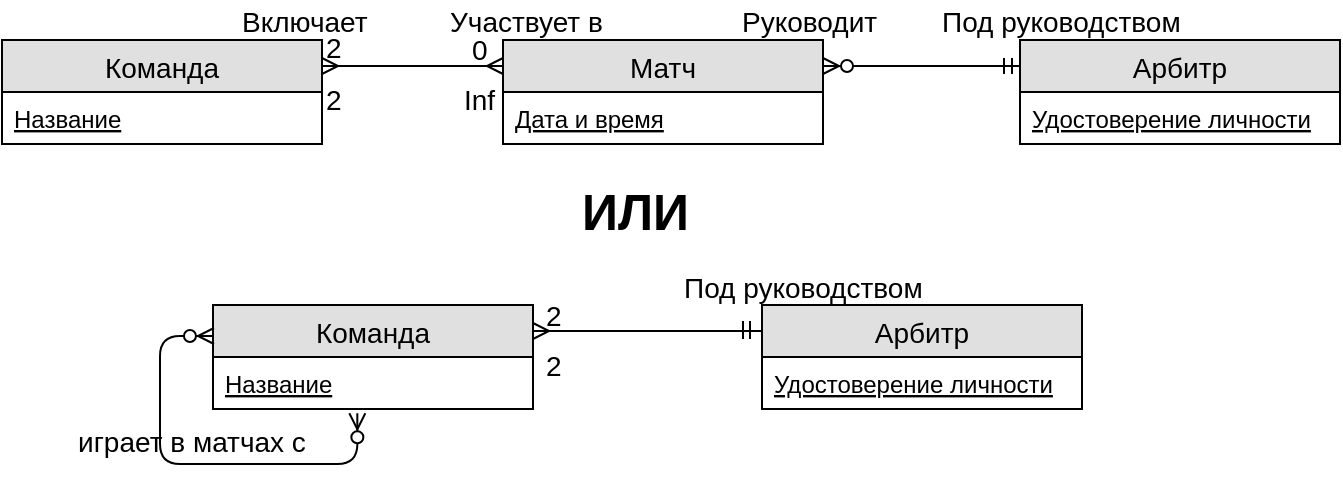 <mxfile version="12.1.3" type="device" pages="1"><diagram id="tSeS69B-rhRYQ_OUYbJA" name="Page-1"><mxGraphModel dx="1024" dy="530" grid="0" gridSize="10" guides="1" tooltips="1" connect="1" arrows="1" fold="1" page="1" pageScale="1" pageWidth="827" pageHeight="1169" math="0" shadow="0"><root><mxCell id="0"/><mxCell id="1" parent="0"/><mxCell id="yDvbCNbfyAZkMNixFMga-1" value="Команда" style="swimlane;fontStyle=0;childLayout=stackLayout;horizontal=1;startSize=26;fillColor=#e0e0e0;horizontalStack=0;resizeParent=1;resizeParentMax=0;resizeLast=0;collapsible=1;marginBottom=0;swimlaneFillColor=#ffffff;align=center;fontSize=14;" parent="1" vertex="1"><mxGeometry x="118" y="102" width="160" height="52" as="geometry"/></mxCell><mxCell id="yDvbCNbfyAZkMNixFMga-2" value="Название" style="text;strokeColor=none;fillColor=none;spacingLeft=4;spacingRight=4;overflow=hidden;rotatable=0;points=[[0,0.5],[1,0.5]];portConstraint=eastwest;fontSize=12;fontStyle=4" parent="yDvbCNbfyAZkMNixFMga-1" vertex="1"><mxGeometry y="26" width="160" height="26" as="geometry"/></mxCell><mxCell id="yDvbCNbfyAZkMNixFMga-5" value="" style="fontSize=12;html=1;endArrow=ERmany;startArrow=ERmany;exitX=1;exitY=0.25;exitDx=0;exitDy=0;entryX=0;entryY=0.25;entryDx=0;entryDy=0;" parent="1" source="yDvbCNbfyAZkMNixFMga-1" target="yDvbCNbfyAZkMNixFMga-6" edge="1"><mxGeometry width="100" height="100" relative="1" as="geometry"><mxPoint x="82" y="351" as="sourcePoint"/><mxPoint x="182" y="251" as="targetPoint"/></mxGeometry></mxCell><mxCell id="yDvbCNbfyAZkMNixFMga-6" value="Матч" style="swimlane;fontStyle=0;childLayout=stackLayout;horizontal=1;startSize=26;fillColor=#e0e0e0;horizontalStack=0;resizeParent=1;resizeParentMax=0;resizeLast=0;collapsible=1;marginBottom=0;swimlaneFillColor=#ffffff;align=center;fontSize=14;" parent="1" vertex="1"><mxGeometry x="368.5" y="102" width="160" height="52" as="geometry"/></mxCell><mxCell id="yDvbCNbfyAZkMNixFMga-7" value="Дата и время" style="text;strokeColor=none;fillColor=none;spacingLeft=4;spacingRight=4;overflow=hidden;rotatable=0;points=[[0,0.5],[1,0.5]];portConstraint=eastwest;fontSize=12;fontStyle=4" parent="yDvbCNbfyAZkMNixFMga-6" vertex="1"><mxGeometry y="26" width="160" height="26" as="geometry"/></mxCell><mxCell id="yDvbCNbfyAZkMNixFMga-10" value="&lt;font style=&quot;font-size: 14px&quot;&gt;2&lt;/font&gt;" style="text;html=1;resizable=0;points=[];autosize=1;align=left;verticalAlign=top;spacingTop=-4;" parent="1" vertex="1"><mxGeometry x="278" y="121" width="18" height="14" as="geometry"/></mxCell><mxCell id="yDvbCNbfyAZkMNixFMga-11" value="Арбитр" style="swimlane;fontStyle=0;childLayout=stackLayout;horizontal=1;startSize=26;fillColor=#e0e0e0;horizontalStack=0;resizeParent=1;resizeParentMax=0;resizeLast=0;collapsible=1;marginBottom=0;swimlaneFillColor=#ffffff;align=center;fontSize=14;" parent="1" vertex="1"><mxGeometry x="627" y="102" width="160" height="52" as="geometry"/></mxCell><mxCell id="yDvbCNbfyAZkMNixFMga-12" value="Удостоверение личности" style="text;strokeColor=none;fillColor=none;spacingLeft=4;spacingRight=4;overflow=hidden;rotatable=0;points=[[0,0.5],[1,0.5]];portConstraint=eastwest;fontSize=12;fontStyle=4" parent="yDvbCNbfyAZkMNixFMga-11" vertex="1"><mxGeometry y="26" width="160" height="26" as="geometry"/></mxCell><mxCell id="yDvbCNbfyAZkMNixFMga-19" value="" style="fontSize=12;html=1;endArrow=ERzeroToMany;startArrow=ERmandOne;exitX=0;exitY=0.25;exitDx=0;exitDy=0;entryX=1;entryY=0.25;entryDx=0;entryDy=0;" parent="1" source="yDvbCNbfyAZkMNixFMga-11" target="yDvbCNbfyAZkMNixFMga-6" edge="1"><mxGeometry width="100" height="100" relative="1" as="geometry"><mxPoint x="554" y="191" as="sourcePoint"/><mxPoint x="606" y="220" as="targetPoint"/></mxGeometry></mxCell><mxCell id="yDvbCNbfyAZkMNixFMga-20" value="&lt;font style=&quot;font-size: 14px&quot;&gt;Руководит&lt;/font&gt;" style="text;html=1;resizable=0;points=[];autosize=1;align=left;verticalAlign=top;spacingTop=-4;" parent="1" vertex="1"><mxGeometry x="485.5" y="82" width="77" height="14" as="geometry"/></mxCell><mxCell id="yDvbCNbfyAZkMNixFMga-21" value="&lt;font style=&quot;font-size: 14px&quot;&gt;Под руководством&lt;/font&gt;" style="text;html=1;resizable=0;points=[];autosize=1;align=left;verticalAlign=top;spacingTop=-4;" parent="1" vertex="1"><mxGeometry x="457" y="214.5" width="129" height="14" as="geometry"/></mxCell><mxCell id="yDvbCNbfyAZkMNixFMga-22" value="&lt;font style=&quot;font-size: 14px&quot;&gt;Участвует в&lt;/font&gt;" style="text;html=1;resizable=0;points=[];autosize=1;align=left;verticalAlign=top;spacingTop=-4;" parent="1" vertex="1"><mxGeometry x="340" y="82" width="87" height="14" as="geometry"/></mxCell><mxCell id="yDvbCNbfyAZkMNixFMga-23" value="&lt;font style=&quot;font-size: 14px&quot;&gt;Включает&lt;/font&gt;" style="text;html=1;resizable=0;points=[];autosize=1;align=left;verticalAlign=top;spacingTop=-4;" parent="1" vertex="1"><mxGeometry x="236" y="82" width="73" height="14" as="geometry"/></mxCell><mxCell id="zuTEdNG8f5EQPKodLHXi-1" value="&lt;font style=&quot;font-size: 25px&quot;&gt;&lt;b&gt;ИЛИ&lt;/b&gt;&lt;/font&gt;" style="text;html=1;resizable=0;points=[];autosize=1;align=left;verticalAlign=top;spacingTop=-4;" parent="1" vertex="1"><mxGeometry x="405.5" y="169.5" width="64" height="18" as="geometry"/></mxCell><mxCell id="zuTEdNG8f5EQPKodLHXi-3" value="Команда" style="swimlane;fontStyle=0;childLayout=stackLayout;horizontal=1;startSize=26;fillColor=#e0e0e0;horizontalStack=0;resizeParent=1;resizeParentMax=0;resizeLast=0;collapsible=1;marginBottom=0;swimlaneFillColor=#ffffff;align=center;fontSize=14;" parent="1" vertex="1"><mxGeometry x="223.5" y="234.5" width="160" height="52" as="geometry"/></mxCell><mxCell id="zuTEdNG8f5EQPKodLHXi-5" value="Название" style="text;strokeColor=none;fillColor=none;spacingLeft=4;spacingRight=4;overflow=hidden;rotatable=0;points=[[0,0.5],[1,0.5]];portConstraint=eastwest;fontSize=12;fontStyle=4" parent="zuTEdNG8f5EQPKodLHXi-3" vertex="1"><mxGeometry y="26" width="160" height="26" as="geometry"/></mxCell><mxCell id="zuTEdNG8f5EQPKodLHXi-30" value="" style="fontSize=12;html=1;endArrow=ERzeroToMany;endFill=1;startArrow=ERzeroToMany;edgeStyle=orthogonalEdgeStyle;entryX=0.451;entryY=1.081;entryDx=0;entryDy=0;entryPerimeter=0;exitX=0.003;exitY=0.298;exitDx=0;exitDy=0;exitPerimeter=0;" parent="zuTEdNG8f5EQPKodLHXi-3" source="zuTEdNG8f5EQPKodLHXi-3" target="zuTEdNG8f5EQPKodLHXi-5" edge="1"><mxGeometry width="100" height="100" relative="1" as="geometry"><mxPoint x="-7.5" y="15.5" as="sourcePoint"/><mxPoint x="72" y="84" as="targetPoint"/><Array as="points"><mxPoint x="-26.5" y="15.5"/><mxPoint x="-26.5" y="79.5"/><mxPoint x="72.5" y="79.5"/></Array></mxGeometry></mxCell><mxCell id="zuTEdNG8f5EQPKodLHXi-18" value="Арбитр" style="swimlane;fontStyle=0;childLayout=stackLayout;horizontal=1;startSize=26;fillColor=#e0e0e0;horizontalStack=0;resizeParent=1;resizeParentMax=0;resizeLast=0;collapsible=1;marginBottom=0;swimlaneFillColor=#ffffff;align=center;fontSize=14;" parent="1" vertex="1"><mxGeometry x="498" y="234.5" width="160" height="52" as="geometry"/></mxCell><mxCell id="zuTEdNG8f5EQPKodLHXi-19" value="Удостоверение личности" style="text;strokeColor=none;fillColor=none;spacingLeft=4;spacingRight=4;overflow=hidden;rotatable=0;points=[[0,0.5],[1,0.5]];portConstraint=eastwest;fontSize=12;fontStyle=4" parent="zuTEdNG8f5EQPKodLHXi-18" vertex="1"><mxGeometry y="26" width="160" height="26" as="geometry"/></mxCell><mxCell id="zuTEdNG8f5EQPKodLHXi-22" value="" style="fontSize=12;html=1;endArrow=ERmany;entryX=1;entryY=0.25;entryDx=0;entryDy=0;exitX=0;exitY=0.25;exitDx=0;exitDy=0;" parent="1" source="zuTEdNG8f5EQPKodLHXi-18" target="zuTEdNG8f5EQPKodLHXi-3" edge="1"><mxGeometry width="100" height="100" relative="1" as="geometry"><mxPoint x="442" y="297" as="sourcePoint"/><mxPoint x="408" y="261" as="targetPoint"/></mxGeometry></mxCell><mxCell id="zuTEdNG8f5EQPKodLHXi-26" value="" style="endArrow=none;html=1;" parent="1" edge="1"><mxGeometry width="50" height="50" relative="1" as="geometry"><mxPoint x="492" y="251.5" as="sourcePoint"/><mxPoint x="492" y="242.5" as="targetPoint"/></mxGeometry></mxCell><mxCell id="zuTEdNG8f5EQPKodLHXi-28" value="" style="endArrow=none;html=1;" parent="1" edge="1"><mxGeometry width="50" height="50" relative="1" as="geometry"><mxPoint x="488.5" y="251.5" as="sourcePoint"/><mxPoint x="488.5" y="242.5" as="targetPoint"/></mxGeometry></mxCell><mxCell id="zuTEdNG8f5EQPKodLHXi-29" value="&lt;font style=&quot;font-size: 14px&quot;&gt;2&lt;/font&gt;" style="text;html=1;resizable=0;points=[];autosize=1;align=left;verticalAlign=top;spacingTop=-4;" parent="1" vertex="1"><mxGeometry x="387.5" y="253.5" width="18" height="14" as="geometry"/></mxCell><mxCell id="zuTEdNG8f5EQPKodLHXi-31" value="&lt;font style=&quot;font-size: 14px&quot;&gt;играет в матчах с&lt;/font&gt;" style="text;html=1;resizable=0;points=[];autosize=1;align=left;verticalAlign=top;spacingTop=-4;" parent="1" vertex="1"><mxGeometry x="154" y="292" width="124" height="14" as="geometry"/></mxCell><mxCell id="JBZAfiw6nCxGC4pq1q79-1" value="&lt;font style=&quot;font-size: 14px&quot;&gt;2&lt;/font&gt;" style="text;html=1;resizable=0;points=[];autosize=1;align=left;verticalAlign=top;spacingTop=-4;" vertex="1" parent="1"><mxGeometry x="278" y="95" width="18" height="14" as="geometry"/></mxCell><mxCell id="JBZAfiw6nCxGC4pq1q79-2" value="&lt;font style=&quot;font-size: 14px&quot;&gt;0&lt;br&gt;&lt;/font&gt;" style="text;html=1;resizable=0;points=[];autosize=1;align=left;verticalAlign=top;spacingTop=-4;" vertex="1" parent="1"><mxGeometry x="350.5" y="96" width="18" height="14" as="geometry"/></mxCell><mxCell id="JBZAfiw6nCxGC4pq1q79-3" value="&lt;span style=&quot;font-size: 14px&quot;&gt;Inf&lt;/span&gt;" style="text;html=1;resizable=0;points=[];autosize=1;align=left;verticalAlign=top;spacingTop=-4;" vertex="1" parent="1"><mxGeometry x="347" y="121" width="25" height="14" as="geometry"/></mxCell><mxCell id="JBZAfiw6nCxGC4pq1q79-4" value="&lt;font style=&quot;font-size: 14px&quot;&gt;2&lt;/font&gt;" style="text;html=1;resizable=0;points=[];autosize=1;align=left;verticalAlign=top;spacingTop=-4;" vertex="1" parent="1"><mxGeometry x="387.5" y="228.5" width="18" height="14" as="geometry"/></mxCell><mxCell id="JBZAfiw6nCxGC4pq1q79-5" value="&lt;font style=&quot;font-size: 14px&quot;&gt;Под руководством&lt;/font&gt;" style="text;html=1;resizable=0;points=[];autosize=1;align=left;verticalAlign=top;spacingTop=-4;" vertex="1" parent="1"><mxGeometry x="586" y="82" width="129" height="14" as="geometry"/></mxCell></root></mxGraphModel></diagram></mxfile>